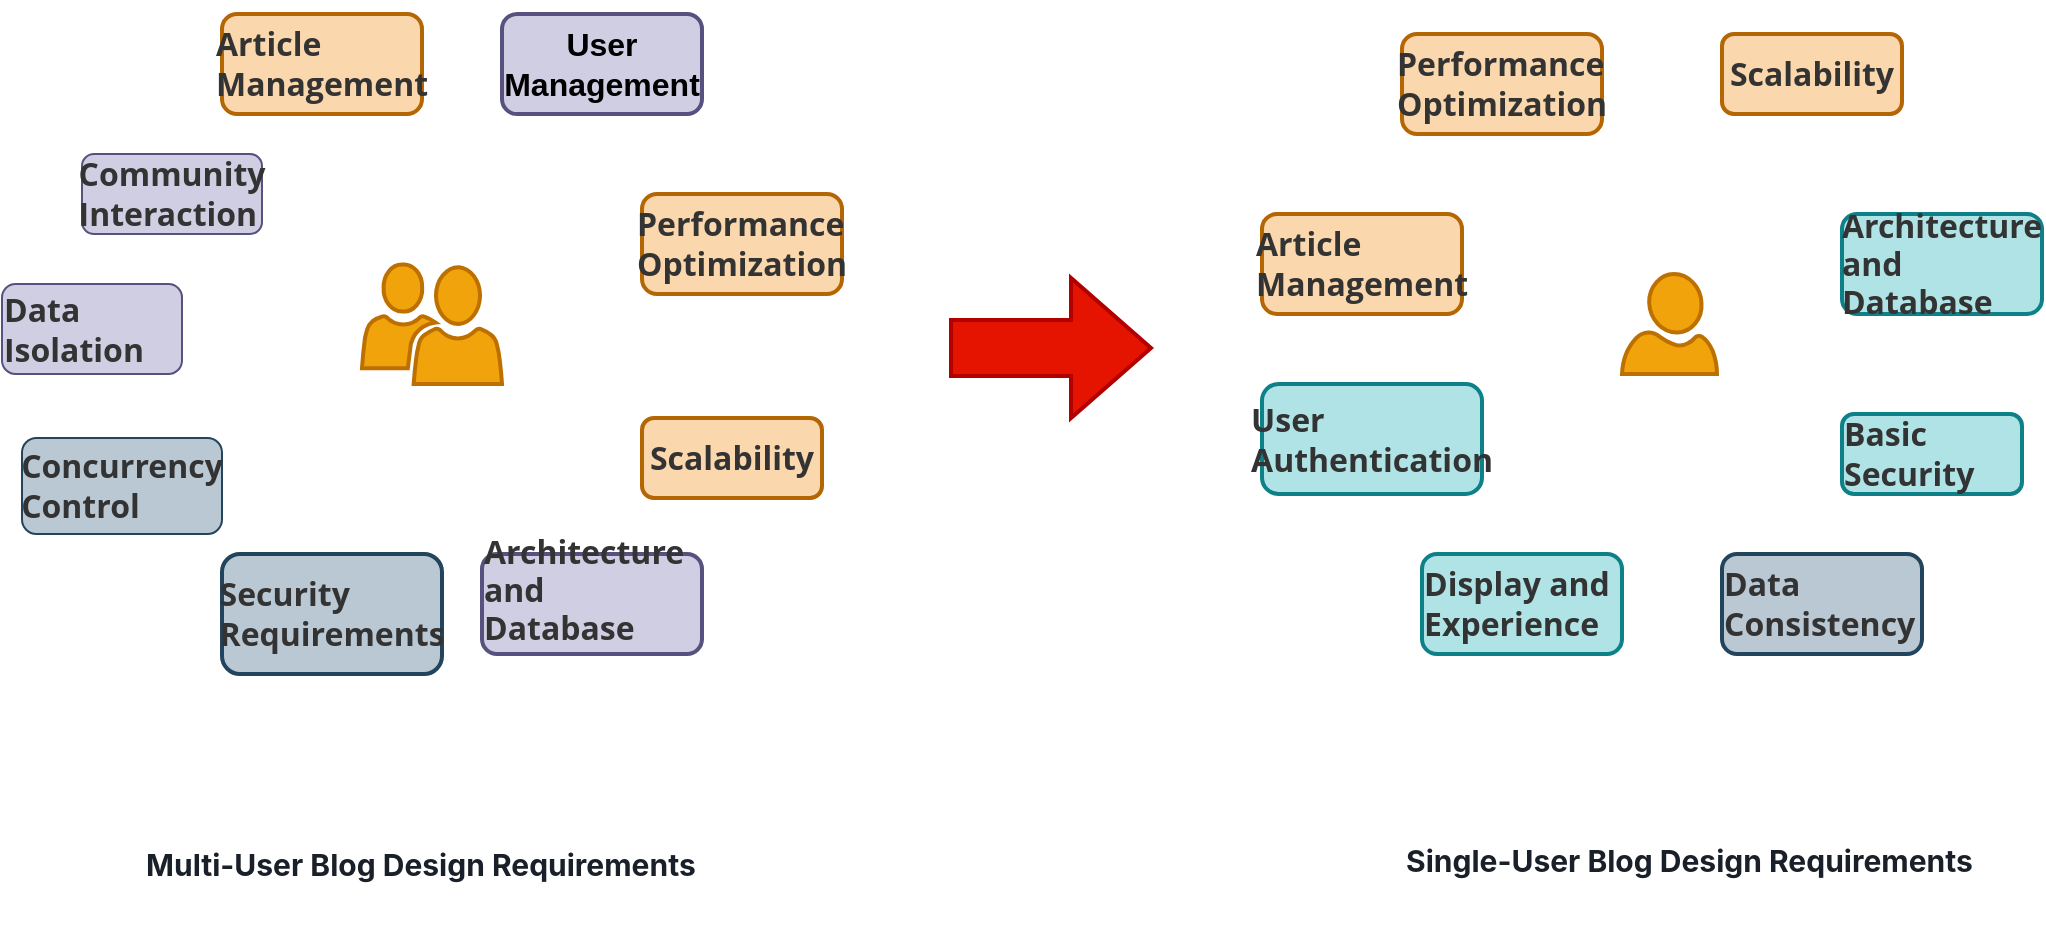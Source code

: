 <mxfile version="24.7.17">
  <diagram name="第 1 页" id="mjZxpF_ILYV1mx3SKfiO">
    <mxGraphModel dx="1219" dy="722" grid="1" gridSize="10" guides="1" tooltips="1" connect="1" arrows="1" fold="1" page="1" pageScale="1" pageWidth="1169" pageHeight="827" math="0" shadow="0">
      <root>
        <mxCell id="0" />
        <mxCell id="1" parent="0" />
        <mxCell id="lhRJeY9ZUktUeu-Ad3Wc-1" value="" style="pointerEvents=1;shadow=0;dashed=0;html=1;strokeColor=#BD7000;labelPosition=center;verticalLabelPosition=bottom;verticalAlign=top;align=center;fillColor=#f0a30a;shape=mxgraph.mscae.intune.user_group;labelBackgroundColor=none;fontColor=#000000;strokeWidth=2;fontStyle=1" vertex="1" parent="1">
          <mxGeometry x="255" y="265" width="70" height="60" as="geometry" />
        </mxCell>
        <mxCell id="lhRJeY9ZUktUeu-Ad3Wc-2" value="" style="verticalLabelPosition=bottom;html=1;verticalAlign=top;align=center;strokeColor=#BD7000;fillColor=#f0a30a;shape=mxgraph.azure.user;labelBackgroundColor=none;fontColor=#000000;strokeWidth=2;fontStyle=1" vertex="1" parent="1">
          <mxGeometry x="885" y="270" width="47.5" height="50" as="geometry" />
        </mxCell>
        <mxCell id="lhRJeY9ZUktUeu-Ad3Wc-4" value="" style="html=1;shadow=0;dashed=0;align=center;verticalAlign=middle;shape=mxgraph.arrows2.arrow;dy=0.6;dx=40;notch=0;hachureGap=4;fontFamily=Architects Daughter;fontSource=https%3A%2F%2Ffonts.googleapis.com%2Fcss%3Ffamily%3DArchitects%2BDaughter;fillColor=#e51400;fontColor=#ffffff;strokeColor=#B20000;strokeWidth=2;fontStyle=1" vertex="1" parent="1">
          <mxGeometry x="549.5" y="272" width="100" height="70" as="geometry" />
        </mxCell>
        <mxCell id="lhRJeY9ZUktUeu-Ad3Wc-20" value="&lt;div&gt;&lt;font style=&quot;font-size: 16px;&quot;&gt;User Management&lt;/font&gt;&lt;/div&gt;" style="rounded=1;whiteSpace=wrap;html=1;fillColor=#d0cee2;strokeColor=#56517e;strokeWidth=2;fontStyle=1" vertex="1" parent="1">
          <mxGeometry x="325" y="140" width="100" height="50" as="geometry" />
        </mxCell>
        <mxCell id="lhRJeY9ZUktUeu-Ad3Wc-21" value="&lt;p class=&quot;md-end-block md-p md-focus&quot; style=&quot;box-sizing: border-box; line-height: inherit; orphans: 4; margin: 0.8em 0px; white-space-collapse: preserve; position: relative; color: rgb(51, 51, 51); font-family: &amp;quot;Open Sans&amp;quot;, &amp;quot;Clear Sans&amp;quot;, &amp;quot;Helvetica Neue&amp;quot;, Helvetica, Arial, sans-serif; font-size: 16px; text-align: start;&quot;&gt;&lt;span class=&quot;md-plain md-expand&quot; style=&quot;box-sizing: border-box;&quot;&gt;Article Management&lt;/span&gt;&lt;/p&gt;" style="rounded=1;whiteSpace=wrap;html=1;fillColor=#fad7ac;strokeColor=#b46504;strokeWidth=2;fontStyle=1" vertex="1" parent="1">
          <mxGeometry x="185" y="140" width="100" height="50" as="geometry" />
        </mxCell>
        <mxCell id="lhRJeY9ZUktUeu-Ad3Wc-22" value="&lt;p class=&quot;md-end-block md-p md-focus&quot; style=&quot;box-sizing: border-box; line-height: inherit; orphans: 4; margin: 0.8em 0px; position: relative; text-align: start;&quot;&gt;&lt;font color=&quot;#333333&quot; face=&quot;Open Sans, Clear Sans, Helvetica Neue, Helvetica, Arial, sans-serif&quot;&gt;&lt;span style=&quot;font-size: 16px; white-space-collapse: preserve;&quot;&gt;Community Interaction&lt;/span&gt;&lt;/font&gt;&lt;br&gt;&lt;/p&gt;" style="rounded=1;whiteSpace=wrap;html=1;fillColor=#d0cee2;strokeColor=#56517e;fontStyle=1" vertex="1" parent="1">
          <mxGeometry x="115" y="210" width="90" height="40" as="geometry" />
        </mxCell>
        <mxCell id="lhRJeY9ZUktUeu-Ad3Wc-23" value="&lt;p class=&quot;md-end-block md-p md-focus&quot; style=&quot;box-sizing: border-box; line-height: inherit; orphans: 4; margin: 0.8em 0px; white-space-collapse: preserve; position: relative; color: rgb(51, 51, 51); font-family: &amp;quot;Open Sans&amp;quot;, &amp;quot;Clear Sans&amp;quot;, &amp;quot;Helvetica Neue&amp;quot;, Helvetica, Arial, sans-serif; font-size: 16px; text-align: start;&quot;&gt;&lt;span class=&quot;md-plain md-expand&quot; style=&quot;box-sizing: border-box;&quot;&gt;Concurrency Control&lt;/span&gt;&lt;/p&gt;" style="rounded=1;whiteSpace=wrap;html=1;fillColor=#bac8d3;strokeColor=#23445d;fontStyle=1" vertex="1" parent="1">
          <mxGeometry x="85" y="352" width="100" height="48" as="geometry" />
        </mxCell>
        <mxCell id="lhRJeY9ZUktUeu-Ad3Wc-24" value="&lt;p class=&quot;md-end-block md-p md-focus&quot; style=&quot;box-sizing: border-box; line-height: inherit; orphans: 4; margin: 0.8em 0px; white-space-collapse: preserve; position: relative; color: rgb(51, 51, 51); font-family: &amp;quot;Open Sans&amp;quot;, &amp;quot;Clear Sans&amp;quot;, &amp;quot;Helvetica Neue&amp;quot;, Helvetica, Arial, sans-serif; font-size: 16px; text-align: start;&quot;&gt;&lt;span class=&quot;md-plain&quot; style=&quot;box-sizing: border-box;&quot;&gt;Security Requirements&lt;/span&gt;&lt;/p&gt;" style="rounded=1;whiteSpace=wrap;html=1;fillColor=#bac8d3;strokeColor=#23445d;strokeWidth=2;fontStyle=1" vertex="1" parent="1">
          <mxGeometry x="185" y="410" width="110" height="60" as="geometry" />
        </mxCell>
        <mxCell id="lhRJeY9ZUktUeu-Ad3Wc-25" value="&lt;p class=&quot;md-end-block md-p md-focus&quot; style=&quot;box-sizing: border-box; line-height: inherit; orphans: 4; margin: 0.8em 0px; white-space-collapse: preserve; position: relative; color: rgb(51, 51, 51); font-family: &amp;quot;Open Sans&amp;quot;, &amp;quot;Clear Sans&amp;quot;, &amp;quot;Helvetica Neue&amp;quot;, Helvetica, Arial, sans-serif; font-size: 16px; text-align: start;&quot;&gt;&lt;span class=&quot;md-plain&quot; style=&quot;box-sizing: border-box;&quot;&gt;Architecture and Database&lt;/span&gt;&lt;/p&gt;&lt;div&gt;&lt;span class=&quot;md-plain&quot; style=&quot;box-sizing: border-box;&quot;&gt;&lt;br&gt;&lt;/span&gt;&lt;/div&gt;" style="rounded=1;whiteSpace=wrap;html=1;fillColor=#d0cee2;strokeColor=#56517e;strokeWidth=2;fontStyle=1" vertex="1" parent="1">
          <mxGeometry x="315" y="410" width="110" height="50" as="geometry" />
        </mxCell>
        <mxCell id="lhRJeY9ZUktUeu-Ad3Wc-26" value="&lt;p class=&quot;md-end-block md-p md-focus&quot; style=&quot;box-sizing: border-box; line-height: inherit; orphans: 4; margin: 0.8em 0px; position: relative; text-align: start;&quot;&gt;&lt;font color=&quot;#333333&quot; face=&quot;Open Sans, Clear Sans, Helvetica Neue, Helvetica, Arial, sans-serif&quot;&gt;&lt;span style=&quot;font-size: 16px; white-space-collapse: preserve;&quot;&gt;Performance Optimization&lt;/span&gt;&lt;/font&gt;&lt;br&gt;&lt;/p&gt;" style="rounded=1;whiteSpace=wrap;html=1;fillColor=#fad7ac;strokeColor=#b46504;strokeWidth=2;fontStyle=1" vertex="1" parent="1">
          <mxGeometry x="395" y="230" width="100" height="50" as="geometry" />
        </mxCell>
        <mxCell id="lhRJeY9ZUktUeu-Ad3Wc-27" value="&lt;p class=&quot;md-end-block md-p md-focus&quot; style=&quot;box-sizing: border-box; line-height: inherit; orphans: 4; margin: 0.8em 0px; position: relative; text-align: start;&quot;&gt;&lt;font color=&quot;#333333&quot; face=&quot;Open Sans, Clear Sans, Helvetica Neue, Helvetica, Arial, sans-serif&quot;&gt;&lt;span style=&quot;font-size: 16px; white-space-collapse: preserve;&quot;&gt;Scalability&lt;/span&gt;&lt;/font&gt;&lt;br&gt;&lt;/p&gt;" style="rounded=1;whiteSpace=wrap;html=1;fillColor=#fad7ac;strokeColor=#b46504;strokeWidth=2;fontStyle=1" vertex="1" parent="1">
          <mxGeometry x="395" y="342" width="90" height="40" as="geometry" />
        </mxCell>
        <mxCell id="lhRJeY9ZUktUeu-Ad3Wc-28" value="&lt;p style=&quot;box-sizing: border-box; line-height: inherit; orphans: 4; margin: 0.8em 0px; position: relative; text-align: start;&quot; class=&quot;md-end-block md-p md-focus&quot;&gt;&lt;font face=&quot;Open Sans, Clear Sans, Helvetica Neue, Helvetica, Arial, sans-serif&quot; color=&quot;#333333&quot;&gt;&lt;span style=&quot;font-size: 16px; white-space-collapse: preserve;&quot;&gt;&lt;b&gt;Data Isolation&lt;/b&gt;&lt;/span&gt;&lt;/font&gt;&lt;br&gt;&lt;/p&gt;" style="rounded=1;whiteSpace=wrap;html=1;fillColor=#d0cee2;strokeColor=#56517e;" vertex="1" parent="1">
          <mxGeometry x="75" y="275" width="90" height="45" as="geometry" />
        </mxCell>
        <mxCell id="lhRJeY9ZUktUeu-Ad3Wc-29" value="&lt;p class=&quot;md-end-block md-p md-focus&quot; style=&quot;box-sizing: border-box; line-height: inherit; orphans: 4; margin: 0.8em 0px; position: relative; text-align: start;&quot;&gt;&lt;font color=&quot;#333333&quot; face=&quot;Open Sans, Clear Sans, Helvetica Neue, Helvetica, Arial, sans-serif&quot;&gt;&lt;span style=&quot;font-size: 16px; white-space-collapse: preserve;&quot;&gt;Article Management&lt;/span&gt;&lt;/font&gt;&lt;br&gt;&lt;/p&gt;" style="rounded=1;whiteSpace=wrap;html=1;fillColor=#fad7ac;strokeColor=#b46504;strokeWidth=2;fontStyle=1" vertex="1" parent="1">
          <mxGeometry x="705" y="240" width="100" height="50" as="geometry" />
        </mxCell>
        <mxCell id="lhRJeY9ZUktUeu-Ad3Wc-30" value="&lt;p class=&quot;md-end-block md-p md-focus&quot; style=&quot;box-sizing: border-box; line-height: inherit; orphans: 4; margin: 0.8em 0px; white-space-collapse: preserve; position: relative; color: rgb(51, 51, 51); font-family: &amp;quot;Open Sans&amp;quot;, &amp;quot;Clear Sans&amp;quot;, &amp;quot;Helvetica Neue&amp;quot;, Helvetica, Arial, sans-serif; font-size: 16px; text-align: start;&quot;&gt;&lt;span class=&quot;md-plain md-expand&quot; style=&quot;box-sizing: border-box;&quot;&gt;User Authentication&lt;/span&gt;&lt;/p&gt;" style="rounded=1;whiteSpace=wrap;html=1;fillColor=#b0e3e6;strokeColor=#0e8088;strokeWidth=2;fontStyle=1" vertex="1" parent="1">
          <mxGeometry x="705" y="325" width="110" height="55" as="geometry" />
        </mxCell>
        <mxCell id="lhRJeY9ZUktUeu-Ad3Wc-31" value="&lt;p class=&quot;md-end-block md-p md-focus&quot; style=&quot;box-sizing: border-box; line-height: inherit; orphans: 4; margin: 0.8em 0px; position: relative; text-align: start;&quot;&gt;&lt;font color=&quot;#333333&quot; face=&quot;Open Sans, Clear Sans, Helvetica Neue, Helvetica, Arial, sans-serif&quot;&gt;&lt;span style=&quot;font-size: 16px; white-space-collapse: preserve;&quot;&gt;Performance Optimization&lt;/span&gt;&lt;/font&gt;&lt;br&gt;&lt;/p&gt;" style="rounded=1;whiteSpace=wrap;html=1;fillColor=#fad7ac;strokeColor=#b46504;strokeWidth=2;fontStyle=1" vertex="1" parent="1">
          <mxGeometry x="775" y="150" width="100" height="50" as="geometry" />
        </mxCell>
        <mxCell id="lhRJeY9ZUktUeu-Ad3Wc-32" value="&lt;p class=&quot;md-end-block md-p md-focus&quot; style=&quot;box-sizing: border-box; line-height: inherit; orphans: 4; margin: 0.8em 0px; position: relative; text-align: start;&quot;&gt;&lt;font color=&quot;#333333&quot; face=&quot;Open Sans, Clear Sans, Helvetica Neue, Helvetica, Arial, sans-serif&quot;&gt;&lt;span style=&quot;font-size: 16px; white-space-collapse: preserve;&quot;&gt;Display and Experience&lt;/span&gt;&lt;/font&gt;&lt;br&gt;&lt;/p&gt;" style="rounded=1;whiteSpace=wrap;html=1;fillColor=#b0e3e6;strokeColor=#0e8088;strokeWidth=2;fontStyle=1" vertex="1" parent="1">
          <mxGeometry x="785" y="410" width="100" height="50" as="geometry" />
        </mxCell>
        <mxCell id="lhRJeY9ZUktUeu-Ad3Wc-33" value="&lt;p class=&quot;md-end-block md-p md-focus&quot; style=&quot;box-sizing: border-box; line-height: inherit; orphans: 4; margin: 0.8em 0px; position: relative; text-align: start;&quot;&gt;&lt;span style=&quot;color: rgb(51, 51, 51); font-family: &amp;quot;Open Sans&amp;quot;, &amp;quot;Clear Sans&amp;quot;, &amp;quot;Helvetica Neue&amp;quot;, Helvetica, Arial, sans-serif; font-size: 16px; white-space-collapse: preserve;&quot;&gt;Scalability&lt;/span&gt;&lt;/p&gt;" style="rounded=1;whiteSpace=wrap;html=1;fillColor=#fad7ac;strokeColor=#b46504;strokeWidth=2;fontStyle=1" vertex="1" parent="1">
          <mxGeometry x="935" y="150" width="90" height="40" as="geometry" />
        </mxCell>
        <mxCell id="lhRJeY9ZUktUeu-Ad3Wc-34" value="&lt;p class=&quot;md-end-block md-p md-focus&quot; style=&quot;box-sizing: border-box; line-height: inherit; orphans: 4; margin: 0.8em 0px; position: relative; text-align: start;&quot;&gt;&lt;font color=&quot;#333333&quot; face=&quot;Open Sans, Clear Sans, Helvetica Neue, Helvetica, Arial, sans-serif&quot;&gt;&lt;span style=&quot;font-size: 16px; white-space-collapse: preserve;&quot;&gt;Data Consistency&lt;/span&gt;&lt;/font&gt;&lt;br&gt;&lt;/p&gt;" style="rounded=1;whiteSpace=wrap;html=1;fillColor=#bac8d3;strokeColor=#23445d;strokeWidth=2;fontStyle=1" vertex="1" parent="1">
          <mxGeometry x="935" y="410" width="100" height="50" as="geometry" />
        </mxCell>
        <mxCell id="lhRJeY9ZUktUeu-Ad3Wc-35" value="&lt;p class=&quot;md-end-block md-p md-focus&quot; style=&quot;box-sizing: border-box; line-height: inherit; orphans: 4; margin: 0.8em 0px; position: relative; text-align: start;&quot;&gt;&lt;font color=&quot;#333333&quot; face=&quot;Open Sans, Clear Sans, Helvetica Neue, Helvetica, Arial, sans-serif&quot;&gt;&lt;span style=&quot;font-size: 16px; white-space-collapse: preserve;&quot;&gt;Architecture and Database&lt;/span&gt;&lt;/font&gt;&lt;span style=&quot;color: rgb(51, 51, 51); font-family: &amp;quot;Open Sans&amp;quot;, &amp;quot;Clear Sans&amp;quot;, &amp;quot;Helvetica Neue&amp;quot;, Helvetica, Arial, sans-serif; font-size: 16px; white-space-collapse: preserve;&quot;&gt;&lt;br&gt;&lt;/span&gt;&lt;/p&gt;" style="rounded=1;whiteSpace=wrap;html=1;fillColor=#b0e3e6;strokeColor=#0e8088;strokeWidth=2;fontStyle=1" vertex="1" parent="1">
          <mxGeometry x="995" y="240" width="100" height="50" as="geometry" />
        </mxCell>
        <mxCell id="lhRJeY9ZUktUeu-Ad3Wc-36" value="&lt;p class=&quot;md-end-block md-p md-focus&quot; style=&quot;box-sizing: border-box; line-height: inherit; orphans: 4; margin: 0.8em 0px; position: relative; text-align: start;&quot;&gt;&lt;span style=&quot;color: rgb(51, 51, 51); font-family: &amp;quot;Open Sans&amp;quot;, &amp;quot;Clear Sans&amp;quot;, &amp;quot;Helvetica Neue&amp;quot;, Helvetica, Arial, sans-serif; font-size: 16px; white-space-collapse: preserve;&quot;&gt;Basic Security&lt;/span&gt;&lt;/p&gt;" style="rounded=1;whiteSpace=wrap;html=1;fillColor=#b0e3e6;strokeColor=#0e8088;strokeWidth=2;fontStyle=1" vertex="1" parent="1">
          <mxGeometry x="995" y="340" width="90" height="40" as="geometry" />
        </mxCell>
        <mxCell id="lhRJeY9ZUktUeu-Ad3Wc-40" value="&lt;span style=&quot;font-style: normal; margin: 0px; padding: 0px; border: 0px; font-size: 15px; vertical-align: baseline; color: rgb(26, 32, 41); font-family: -apple-system, BlinkMacSystemFont, &amp;quot;Segoe UI&amp;quot;, &amp;quot;Noto Sans&amp;quot;, Helvetica, Arial, sans-serif, &amp;quot;Apple Color Emoji&amp;quot;, &amp;quot;Segoe UI Emoji&amp;quot;; font-variant-ligatures: normal; font-variant-caps: normal; letter-spacing: normal; orphans: 2; text-align: left; text-indent: 0px; text-transform: none; widows: 2; word-spacing: 0px; -webkit-text-stroke-width: 0px; white-space: normal; background-color: rgb(255, 255, 255); text-decoration-thickness: initial; text-decoration-style: initial; text-decoration-color: initial;&quot;&gt;&lt;b&gt;Multi-User Blog Design Requirements&lt;/b&gt;&lt;/span&gt;" style="text;whiteSpace=wrap;html=1;" vertex="1" parent="1">
          <mxGeometry x="145" y="550" width="290" height="40" as="geometry" />
        </mxCell>
        <mxCell id="lhRJeY9ZUktUeu-Ad3Wc-41" value="&lt;p style=&quot;margin: 8px 0px 0px; padding: 0px; border: 0px; font-size: 15px; vertical-align: baseline; line-height: 27px; color: rgb(26, 32, 41); font-family: -apple-system, BlinkMacSystemFont, &amp;quot;Segoe UI&amp;quot;, &amp;quot;Noto Sans&amp;quot;, Helvetica, Arial, sans-serif, &amp;quot;Apple Color Emoji&amp;quot;, &amp;quot;Segoe UI Emoji&amp;quot;; font-style: normal; font-variant-ligatures: normal; font-variant-caps: normal; letter-spacing: normal; orphans: 2; text-align: left; text-indent: 0px; text-transform: none; widows: 2; word-spacing: 0px; -webkit-text-stroke-width: 0px; white-space: normal; background-color: rgb(255, 255, 255); text-decoration-thickness: initial; text-decoration-style: initial; text-decoration-color: initial;&quot;&gt;&lt;span style=&quot;font-style: normal; margin: 0px; padding: 0px; border: 0px; font-size: 15px; vertical-align: baseline;&quot;&gt;&lt;b&gt;Single-User&amp;nbsp;Blog Design Requirements&lt;/b&gt;&lt;/span&gt;&lt;/p&gt;" style="text;whiteSpace=wrap;html=1;" vertex="1" parent="1">
          <mxGeometry x="775" y="535" width="300" height="70" as="geometry" />
        </mxCell>
      </root>
    </mxGraphModel>
  </diagram>
</mxfile>

